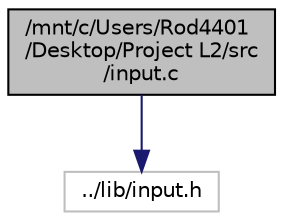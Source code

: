 digraph "/mnt/c/Users/Rod4401/Desktop/Project L2/src/input.c"
{
 // LATEX_PDF_SIZE
  edge [fontname="Helvetica",fontsize="10",labelfontname="Helvetica",labelfontsize="10"];
  node [fontname="Helvetica",fontsize="10",shape=record];
  Node1 [label="/mnt/c/Users/Rod4401\l/Desktop/Project L2/src\l/input.c",height=0.2,width=0.4,color="black", fillcolor="grey75", style="filled", fontcolor="black",tooltip="Contient l'implémentation des fonctions d'événements ainsi que de jeu."];
  Node1 -> Node2 [color="midnightblue",fontsize="10",style="solid",fontname="Helvetica"];
  Node2 [label="../lib/input.h",height=0.2,width=0.4,color="grey75", fillcolor="white", style="filled",tooltip=" "];
}

